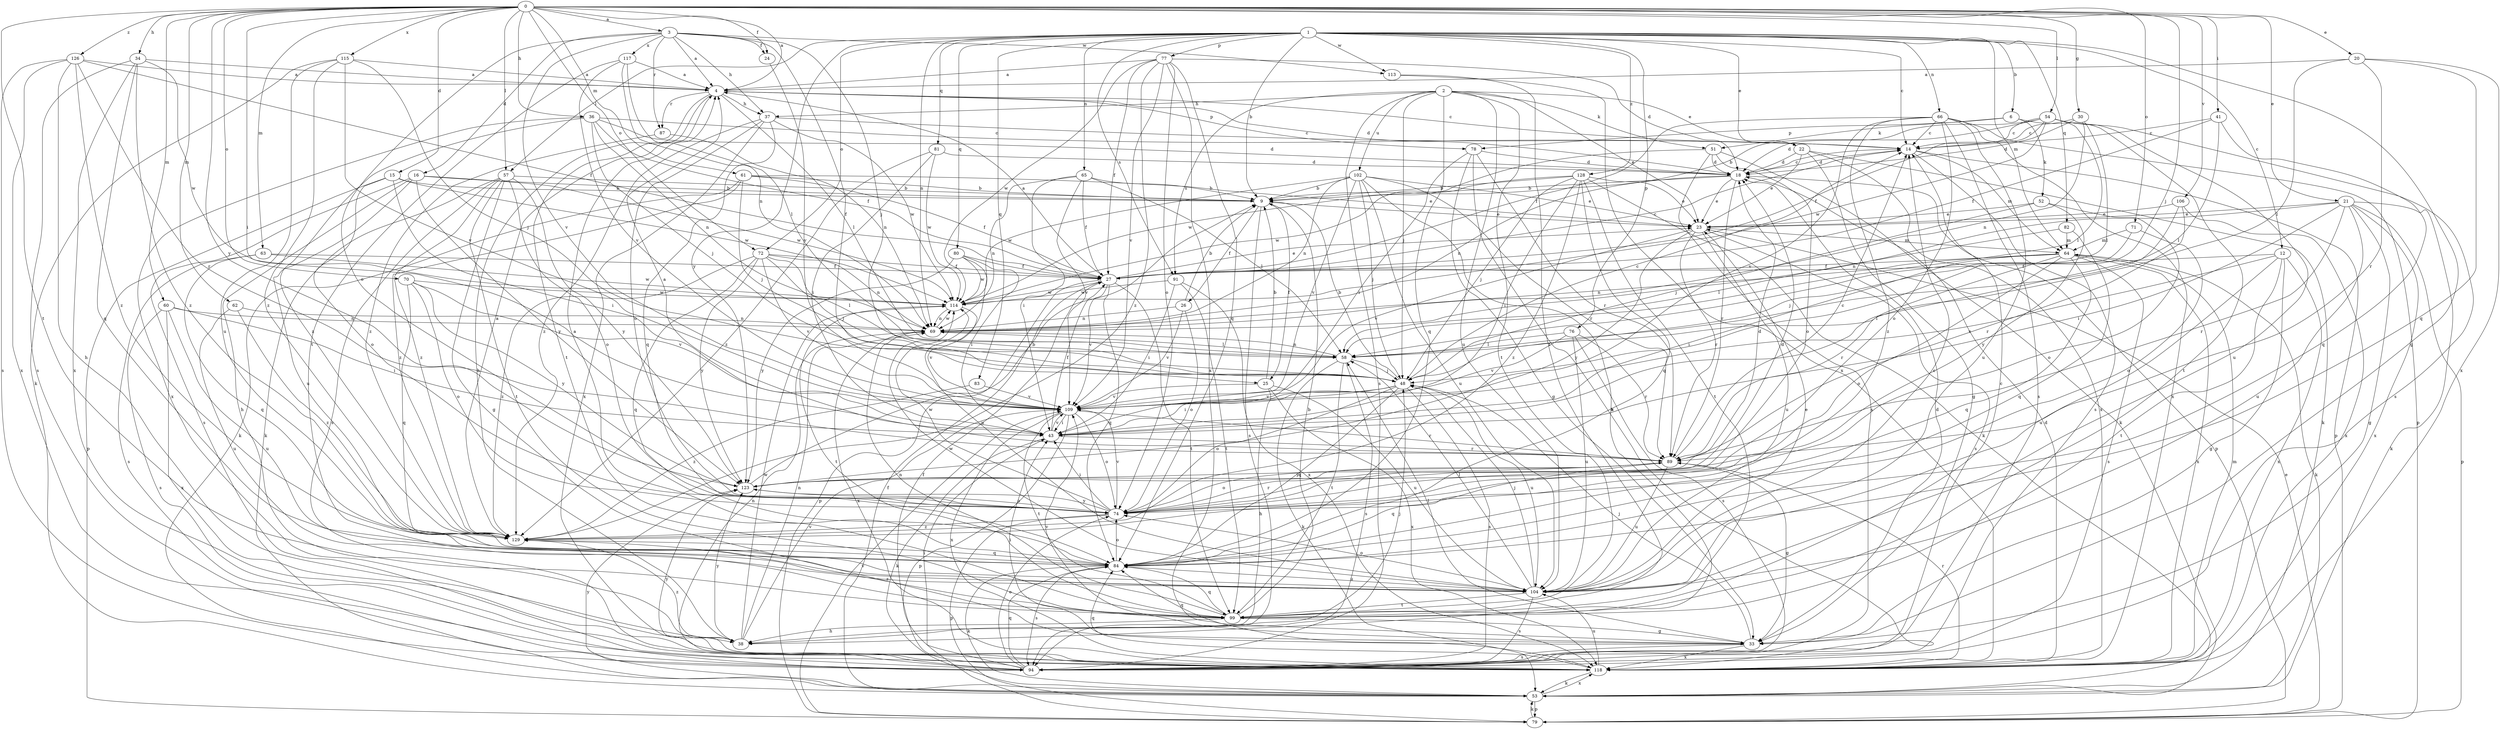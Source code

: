 strict digraph  {
0;
1;
2;
3;
4;
6;
9;
12;
14;
15;
16;
18;
20;
21;
22;
23;
24;
25;
26;
27;
30;
33;
34;
36;
37;
38;
41;
43;
48;
51;
52;
53;
54;
57;
58;
60;
61;
62;
63;
64;
65;
66;
69;
70;
71;
72;
74;
76;
77;
78;
79;
80;
81;
82;
83;
84;
87;
89;
91;
94;
99;
102;
104;
106;
109;
113;
114;
115;
117;
118;
123;
126;
128;
129;
0 -> 3  [label=a];
0 -> 4  [label=a];
0 -> 15  [label=d];
0 -> 20  [label=e];
0 -> 21  [label=e];
0 -> 24  [label=f];
0 -> 30  [label=g];
0 -> 34  [label=h];
0 -> 36  [label=h];
0 -> 41  [label=i];
0 -> 43  [label=i];
0 -> 48  [label=j];
0 -> 54  [label=l];
0 -> 57  [label=l];
0 -> 60  [label=m];
0 -> 61  [label=m];
0 -> 62  [label=m];
0 -> 63  [label=m];
0 -> 70  [label=o];
0 -> 71  [label=o];
0 -> 72  [label=o];
0 -> 99  [label=t];
0 -> 106  [label=v];
0 -> 115  [label=x];
0 -> 123  [label=y];
0 -> 126  [label=z];
1 -> 6  [label=b];
1 -> 9  [label=b];
1 -> 12  [label=c];
1 -> 14  [label=c];
1 -> 22  [label=e];
1 -> 33  [label=g];
1 -> 57  [label=l];
1 -> 64  [label=m];
1 -> 65  [label=n];
1 -> 66  [label=n];
1 -> 69  [label=n];
1 -> 72  [label=o];
1 -> 76  [label=p];
1 -> 77  [label=p];
1 -> 80  [label=q];
1 -> 81  [label=q];
1 -> 82  [label=q];
1 -> 83  [label=q];
1 -> 91  [label=s];
1 -> 113  [label=w];
1 -> 123  [label=y];
1 -> 128  [label=z];
2 -> 22  [label=e];
2 -> 23  [label=e];
2 -> 37  [label=h];
2 -> 48  [label=j];
2 -> 51  [label=k];
2 -> 84  [label=q];
2 -> 91  [label=s];
2 -> 94  [label=s];
2 -> 99  [label=t];
2 -> 102  [label=u];
2 -> 104  [label=u];
3 -> 4  [label=a];
3 -> 16  [label=d];
3 -> 24  [label=f];
3 -> 25  [label=f];
3 -> 37  [label=h];
3 -> 48  [label=j];
3 -> 74  [label=o];
3 -> 87  [label=r];
3 -> 109  [label=v];
3 -> 113  [label=w];
3 -> 117  [label=x];
4 -> 14  [label=c];
4 -> 18  [label=d];
4 -> 37  [label=h];
4 -> 38  [label=h];
4 -> 58  [label=l];
4 -> 78  [label=p];
4 -> 87  [label=r];
4 -> 99  [label=t];
6 -> 51  [label=k];
6 -> 52  [label=k];
6 -> 78  [label=p];
6 -> 99  [label=t];
9 -> 23  [label=e];
9 -> 25  [label=f];
9 -> 26  [label=f];
9 -> 94  [label=s];
12 -> 27  [label=f];
12 -> 33  [label=g];
12 -> 99  [label=t];
12 -> 104  [label=u];
12 -> 109  [label=v];
12 -> 118  [label=x];
14 -> 18  [label=d];
14 -> 64  [label=m];
14 -> 79  [label=p];
14 -> 94  [label=s];
15 -> 9  [label=b];
15 -> 43  [label=i];
15 -> 74  [label=o];
15 -> 79  [label=p];
15 -> 114  [label=w];
16 -> 9  [label=b];
16 -> 38  [label=h];
16 -> 94  [label=s];
16 -> 104  [label=u];
16 -> 114  [label=w];
16 -> 123  [label=y];
18 -> 9  [label=b];
18 -> 14  [label=c];
18 -> 23  [label=e];
18 -> 69  [label=n];
18 -> 79  [label=p];
18 -> 89  [label=r];
20 -> 4  [label=a];
20 -> 58  [label=l];
20 -> 84  [label=q];
20 -> 89  [label=r];
20 -> 118  [label=x];
21 -> 23  [label=e];
21 -> 33  [label=g];
21 -> 43  [label=i];
21 -> 53  [label=k];
21 -> 69  [label=n];
21 -> 79  [label=p];
21 -> 89  [label=r];
21 -> 104  [label=u];
21 -> 118  [label=x];
22 -> 18  [label=d];
22 -> 23  [label=e];
22 -> 33  [label=g];
22 -> 53  [label=k];
22 -> 118  [label=x];
23 -> 64  [label=m];
23 -> 89  [label=r];
23 -> 94  [label=s];
23 -> 104  [label=u];
23 -> 109  [label=v];
23 -> 123  [label=y];
24 -> 109  [label=v];
25 -> 9  [label=b];
25 -> 38  [label=h];
25 -> 104  [label=u];
25 -> 109  [label=v];
25 -> 118  [label=x];
26 -> 9  [label=b];
26 -> 69  [label=n];
26 -> 74  [label=o];
26 -> 109  [label=v];
27 -> 4  [label=a];
27 -> 14  [label=c];
27 -> 23  [label=e];
27 -> 79  [label=p];
27 -> 84  [label=q];
27 -> 99  [label=t];
27 -> 109  [label=v];
27 -> 114  [label=w];
30 -> 14  [label=c];
30 -> 18  [label=d];
30 -> 58  [label=l];
30 -> 69  [label=n];
33 -> 18  [label=d];
33 -> 43  [label=i];
33 -> 48  [label=j];
33 -> 58  [label=l];
33 -> 84  [label=q];
33 -> 94  [label=s];
33 -> 109  [label=v];
33 -> 118  [label=x];
34 -> 4  [label=a];
34 -> 84  [label=q];
34 -> 94  [label=s];
34 -> 114  [label=w];
34 -> 118  [label=x];
34 -> 129  [label=z];
36 -> 14  [label=c];
36 -> 18  [label=d];
36 -> 27  [label=f];
36 -> 48  [label=j];
36 -> 69  [label=n];
36 -> 118  [label=x];
36 -> 129  [label=z];
37 -> 14  [label=c];
37 -> 74  [label=o];
37 -> 84  [label=q];
37 -> 114  [label=w];
37 -> 118  [label=x];
37 -> 129  [label=z];
38 -> 48  [label=j];
38 -> 69  [label=n];
38 -> 109  [label=v];
38 -> 114  [label=w];
38 -> 123  [label=y];
38 -> 129  [label=z];
41 -> 14  [label=c];
41 -> 27  [label=f];
41 -> 58  [label=l];
41 -> 84  [label=q];
43 -> 27  [label=f];
43 -> 53  [label=k];
43 -> 89  [label=r];
43 -> 109  [label=v];
48 -> 9  [label=b];
48 -> 14  [label=c];
48 -> 43  [label=i];
48 -> 74  [label=o];
48 -> 84  [label=q];
48 -> 94  [label=s];
48 -> 104  [label=u];
48 -> 109  [label=v];
51 -> 18  [label=d];
51 -> 53  [label=k];
51 -> 74  [label=o];
51 -> 94  [label=s];
51 -> 114  [label=w];
52 -> 23  [label=e];
52 -> 48  [label=j];
52 -> 74  [label=o];
52 -> 123  [label=y];
53 -> 27  [label=f];
53 -> 79  [label=p];
53 -> 118  [label=x];
53 -> 123  [label=y];
54 -> 9  [label=b];
54 -> 14  [label=c];
54 -> 18  [label=d];
54 -> 27  [label=f];
54 -> 58  [label=l];
54 -> 94  [label=s];
54 -> 104  [label=u];
54 -> 114  [label=w];
57 -> 9  [label=b];
57 -> 33  [label=g];
57 -> 53  [label=k];
57 -> 74  [label=o];
57 -> 94  [label=s];
57 -> 99  [label=t];
57 -> 123  [label=y];
57 -> 129  [label=z];
58 -> 48  [label=j];
58 -> 53  [label=k];
58 -> 69  [label=n];
58 -> 94  [label=s];
58 -> 99  [label=t];
60 -> 43  [label=i];
60 -> 69  [label=n];
60 -> 94  [label=s];
60 -> 104  [label=u];
60 -> 118  [label=x];
61 -> 9  [label=b];
61 -> 23  [label=e];
61 -> 27  [label=f];
61 -> 48  [label=j];
61 -> 53  [label=k];
61 -> 129  [label=z];
62 -> 69  [label=n];
62 -> 104  [label=u];
62 -> 129  [label=z];
63 -> 27  [label=f];
63 -> 84  [label=q];
63 -> 94  [label=s];
63 -> 114  [label=w];
64 -> 27  [label=f];
64 -> 43  [label=i];
64 -> 53  [label=k];
64 -> 69  [label=n];
64 -> 74  [label=o];
64 -> 84  [label=q];
64 -> 89  [label=r];
64 -> 94  [label=s];
64 -> 118  [label=x];
65 -> 9  [label=b];
65 -> 27  [label=f];
65 -> 43  [label=i];
65 -> 58  [label=l];
65 -> 69  [label=n];
65 -> 109  [label=v];
66 -> 14  [label=c];
66 -> 27  [label=f];
66 -> 74  [label=o];
66 -> 79  [label=p];
66 -> 94  [label=s];
66 -> 104  [label=u];
66 -> 109  [label=v];
66 -> 118  [label=x];
66 -> 129  [label=z];
69 -> 58  [label=l];
69 -> 114  [label=w];
69 -> 118  [label=x];
70 -> 74  [label=o];
70 -> 84  [label=q];
70 -> 109  [label=v];
70 -> 114  [label=w];
70 -> 123  [label=y];
71 -> 48  [label=j];
71 -> 64  [label=m];
71 -> 74  [label=o];
72 -> 27  [label=f];
72 -> 48  [label=j];
72 -> 58  [label=l];
72 -> 69  [label=n];
72 -> 84  [label=q];
72 -> 109  [label=v];
72 -> 123  [label=y];
72 -> 129  [label=z];
74 -> 18  [label=d];
74 -> 43  [label=i];
74 -> 79  [label=p];
74 -> 89  [label=r];
74 -> 109  [label=v];
74 -> 114  [label=w];
74 -> 123  [label=y];
74 -> 129  [label=z];
76 -> 58  [label=l];
76 -> 89  [label=r];
76 -> 94  [label=s];
76 -> 104  [label=u];
76 -> 109  [label=v];
77 -> 4  [label=a];
77 -> 18  [label=d];
77 -> 27  [label=f];
77 -> 74  [label=o];
77 -> 84  [label=q];
77 -> 109  [label=v];
77 -> 114  [label=w];
77 -> 118  [label=x];
77 -> 129  [label=z];
78 -> 18  [label=d];
78 -> 33  [label=g];
78 -> 43  [label=i];
78 -> 89  [label=r];
78 -> 118  [label=x];
79 -> 23  [label=e];
79 -> 53  [label=k];
79 -> 109  [label=v];
80 -> 27  [label=f];
80 -> 43  [label=i];
80 -> 104  [label=u];
80 -> 114  [label=w];
80 -> 123  [label=y];
81 -> 18  [label=d];
81 -> 43  [label=i];
81 -> 114  [label=w];
81 -> 129  [label=z];
82 -> 58  [label=l];
82 -> 64  [label=m];
82 -> 84  [label=q];
83 -> 109  [label=v];
83 -> 129  [label=z];
84 -> 4  [label=a];
84 -> 53  [label=k];
84 -> 74  [label=o];
84 -> 94  [label=s];
84 -> 104  [label=u];
87 -> 69  [label=n];
87 -> 129  [label=z];
89 -> 4  [label=a];
89 -> 14  [label=c];
89 -> 33  [label=g];
89 -> 74  [label=o];
89 -> 84  [label=q];
89 -> 104  [label=u];
89 -> 123  [label=y];
91 -> 43  [label=i];
91 -> 99  [label=t];
91 -> 114  [label=w];
91 -> 118  [label=x];
94 -> 27  [label=f];
94 -> 43  [label=i];
94 -> 69  [label=n];
94 -> 74  [label=o];
94 -> 84  [label=q];
99 -> 9  [label=b];
99 -> 14  [label=c];
99 -> 33  [label=g];
99 -> 38  [label=h];
99 -> 69  [label=n];
99 -> 84  [label=q];
99 -> 129  [label=z];
102 -> 9  [label=b];
102 -> 23  [label=e];
102 -> 38  [label=h];
102 -> 48  [label=j];
102 -> 69  [label=n];
102 -> 89  [label=r];
102 -> 104  [label=u];
102 -> 109  [label=v];
102 -> 114  [label=w];
104 -> 14  [label=c];
104 -> 23  [label=e];
104 -> 48  [label=j];
104 -> 58  [label=l];
104 -> 74  [label=o];
104 -> 94  [label=s];
104 -> 99  [label=t];
104 -> 114  [label=w];
106 -> 23  [label=e];
106 -> 43  [label=i];
106 -> 89  [label=r];
106 -> 118  [label=x];
109 -> 43  [label=i];
109 -> 74  [label=o];
109 -> 79  [label=p];
109 -> 89  [label=r];
109 -> 99  [label=t];
109 -> 118  [label=x];
113 -> 99  [label=t];
113 -> 118  [label=x];
114 -> 69  [label=n];
114 -> 99  [label=t];
114 -> 109  [label=v];
115 -> 4  [label=a];
115 -> 48  [label=j];
115 -> 53  [label=k];
115 -> 104  [label=u];
115 -> 109  [label=v];
115 -> 129  [label=z];
117 -> 4  [label=a];
117 -> 58  [label=l];
117 -> 69  [label=n];
117 -> 99  [label=t];
117 -> 109  [label=v];
118 -> 18  [label=d];
118 -> 53  [label=k];
118 -> 64  [label=m];
118 -> 84  [label=q];
118 -> 89  [label=r];
118 -> 104  [label=u];
118 -> 123  [label=y];
123 -> 9  [label=b];
123 -> 18  [label=d];
123 -> 74  [label=o];
126 -> 4  [label=a];
126 -> 27  [label=f];
126 -> 38  [label=h];
126 -> 89  [label=r];
126 -> 94  [label=s];
126 -> 118  [label=x];
126 -> 129  [label=z];
128 -> 9  [label=b];
128 -> 23  [label=e];
128 -> 43  [label=i];
128 -> 48  [label=j];
128 -> 53  [label=k];
128 -> 84  [label=q];
128 -> 99  [label=t];
128 -> 114  [label=w];
128 -> 129  [label=z];
129 -> 4  [label=a];
129 -> 84  [label=q];
}
